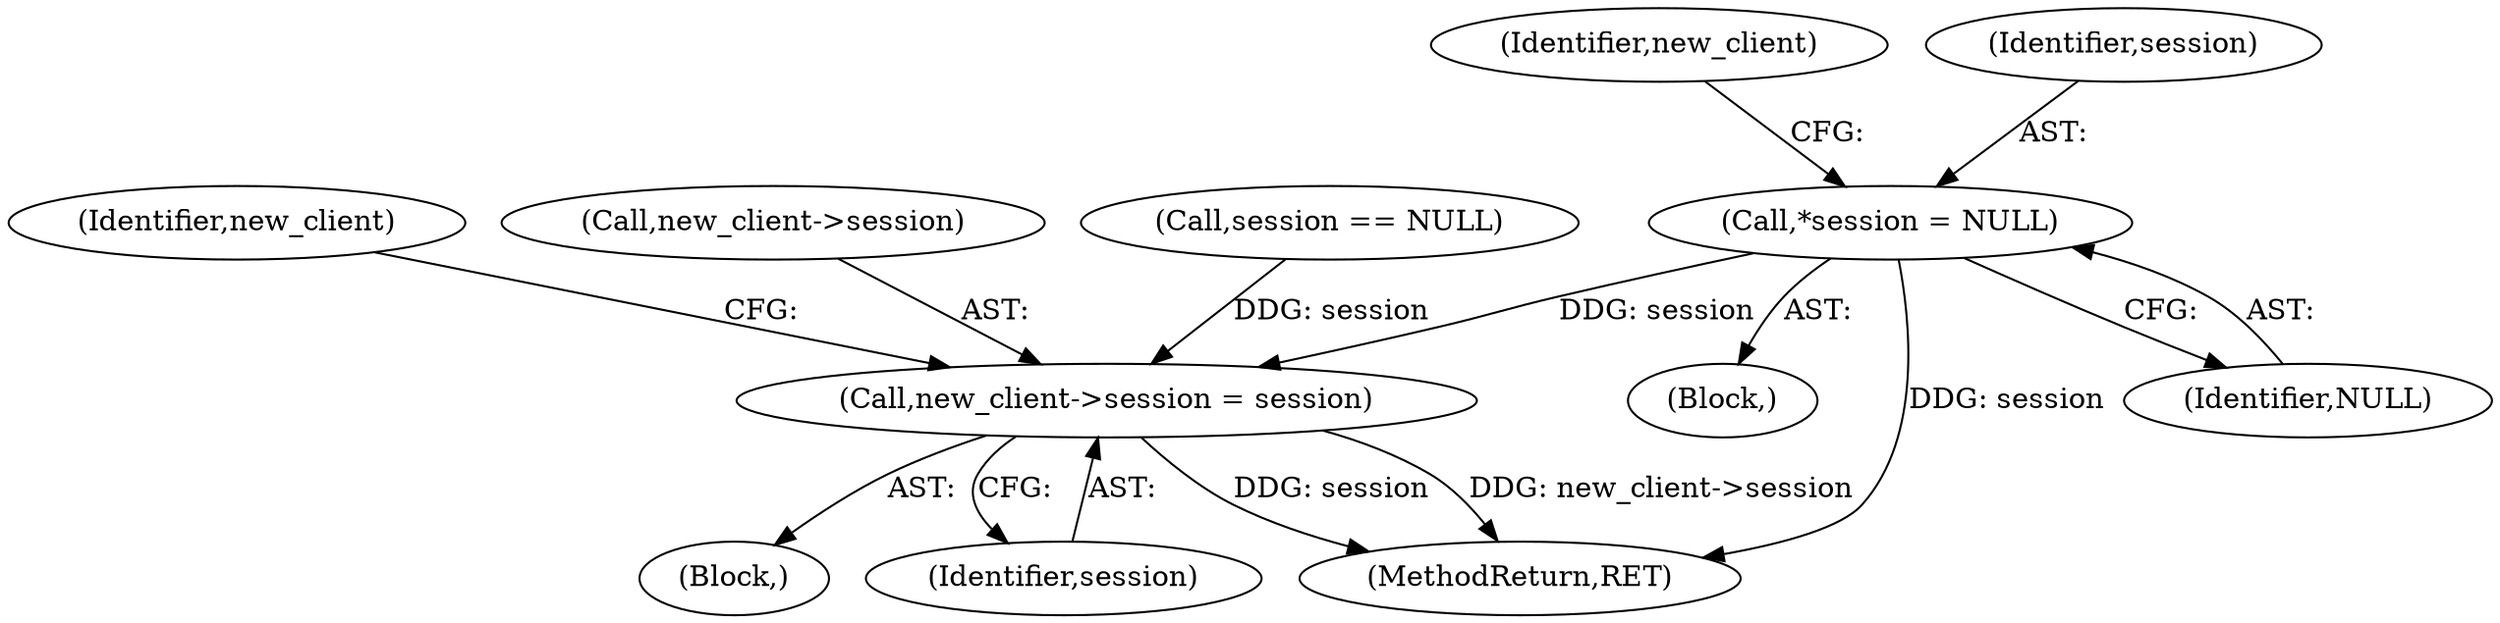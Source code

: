 digraph "0_pacemaker_564f7cc2a51dcd2f28ab12a13394f31be5aa3c93_2@pointer" {
"1000121" [label="(Call,*session = NULL)"];
"1000256" [label="(Call,new_client->session = session)"];
"1000250" [label="(Block,)"];
"1000126" [label="(Identifier,new_client)"];
"1000260" [label="(Identifier,session)"];
"1000105" [label="(Block,)"];
"1000271" [label="(Identifier,new_client)"];
"1000121" [label="(Call,*session = NULL)"];
"1000288" [label="(MethodReturn,RET)"];
"1000257" [label="(Call,new_client->session)"];
"1000210" [label="(Call,session == NULL)"];
"1000256" [label="(Call,new_client->session = session)"];
"1000122" [label="(Identifier,session)"];
"1000123" [label="(Identifier,NULL)"];
"1000121" -> "1000105"  [label="AST: "];
"1000121" -> "1000123"  [label="CFG: "];
"1000122" -> "1000121"  [label="AST: "];
"1000123" -> "1000121"  [label="AST: "];
"1000126" -> "1000121"  [label="CFG: "];
"1000121" -> "1000288"  [label="DDG: session"];
"1000121" -> "1000256"  [label="DDG: session"];
"1000256" -> "1000250"  [label="AST: "];
"1000256" -> "1000260"  [label="CFG: "];
"1000257" -> "1000256"  [label="AST: "];
"1000260" -> "1000256"  [label="AST: "];
"1000271" -> "1000256"  [label="CFG: "];
"1000256" -> "1000288"  [label="DDG: session"];
"1000256" -> "1000288"  [label="DDG: new_client->session"];
"1000210" -> "1000256"  [label="DDG: session"];
}
